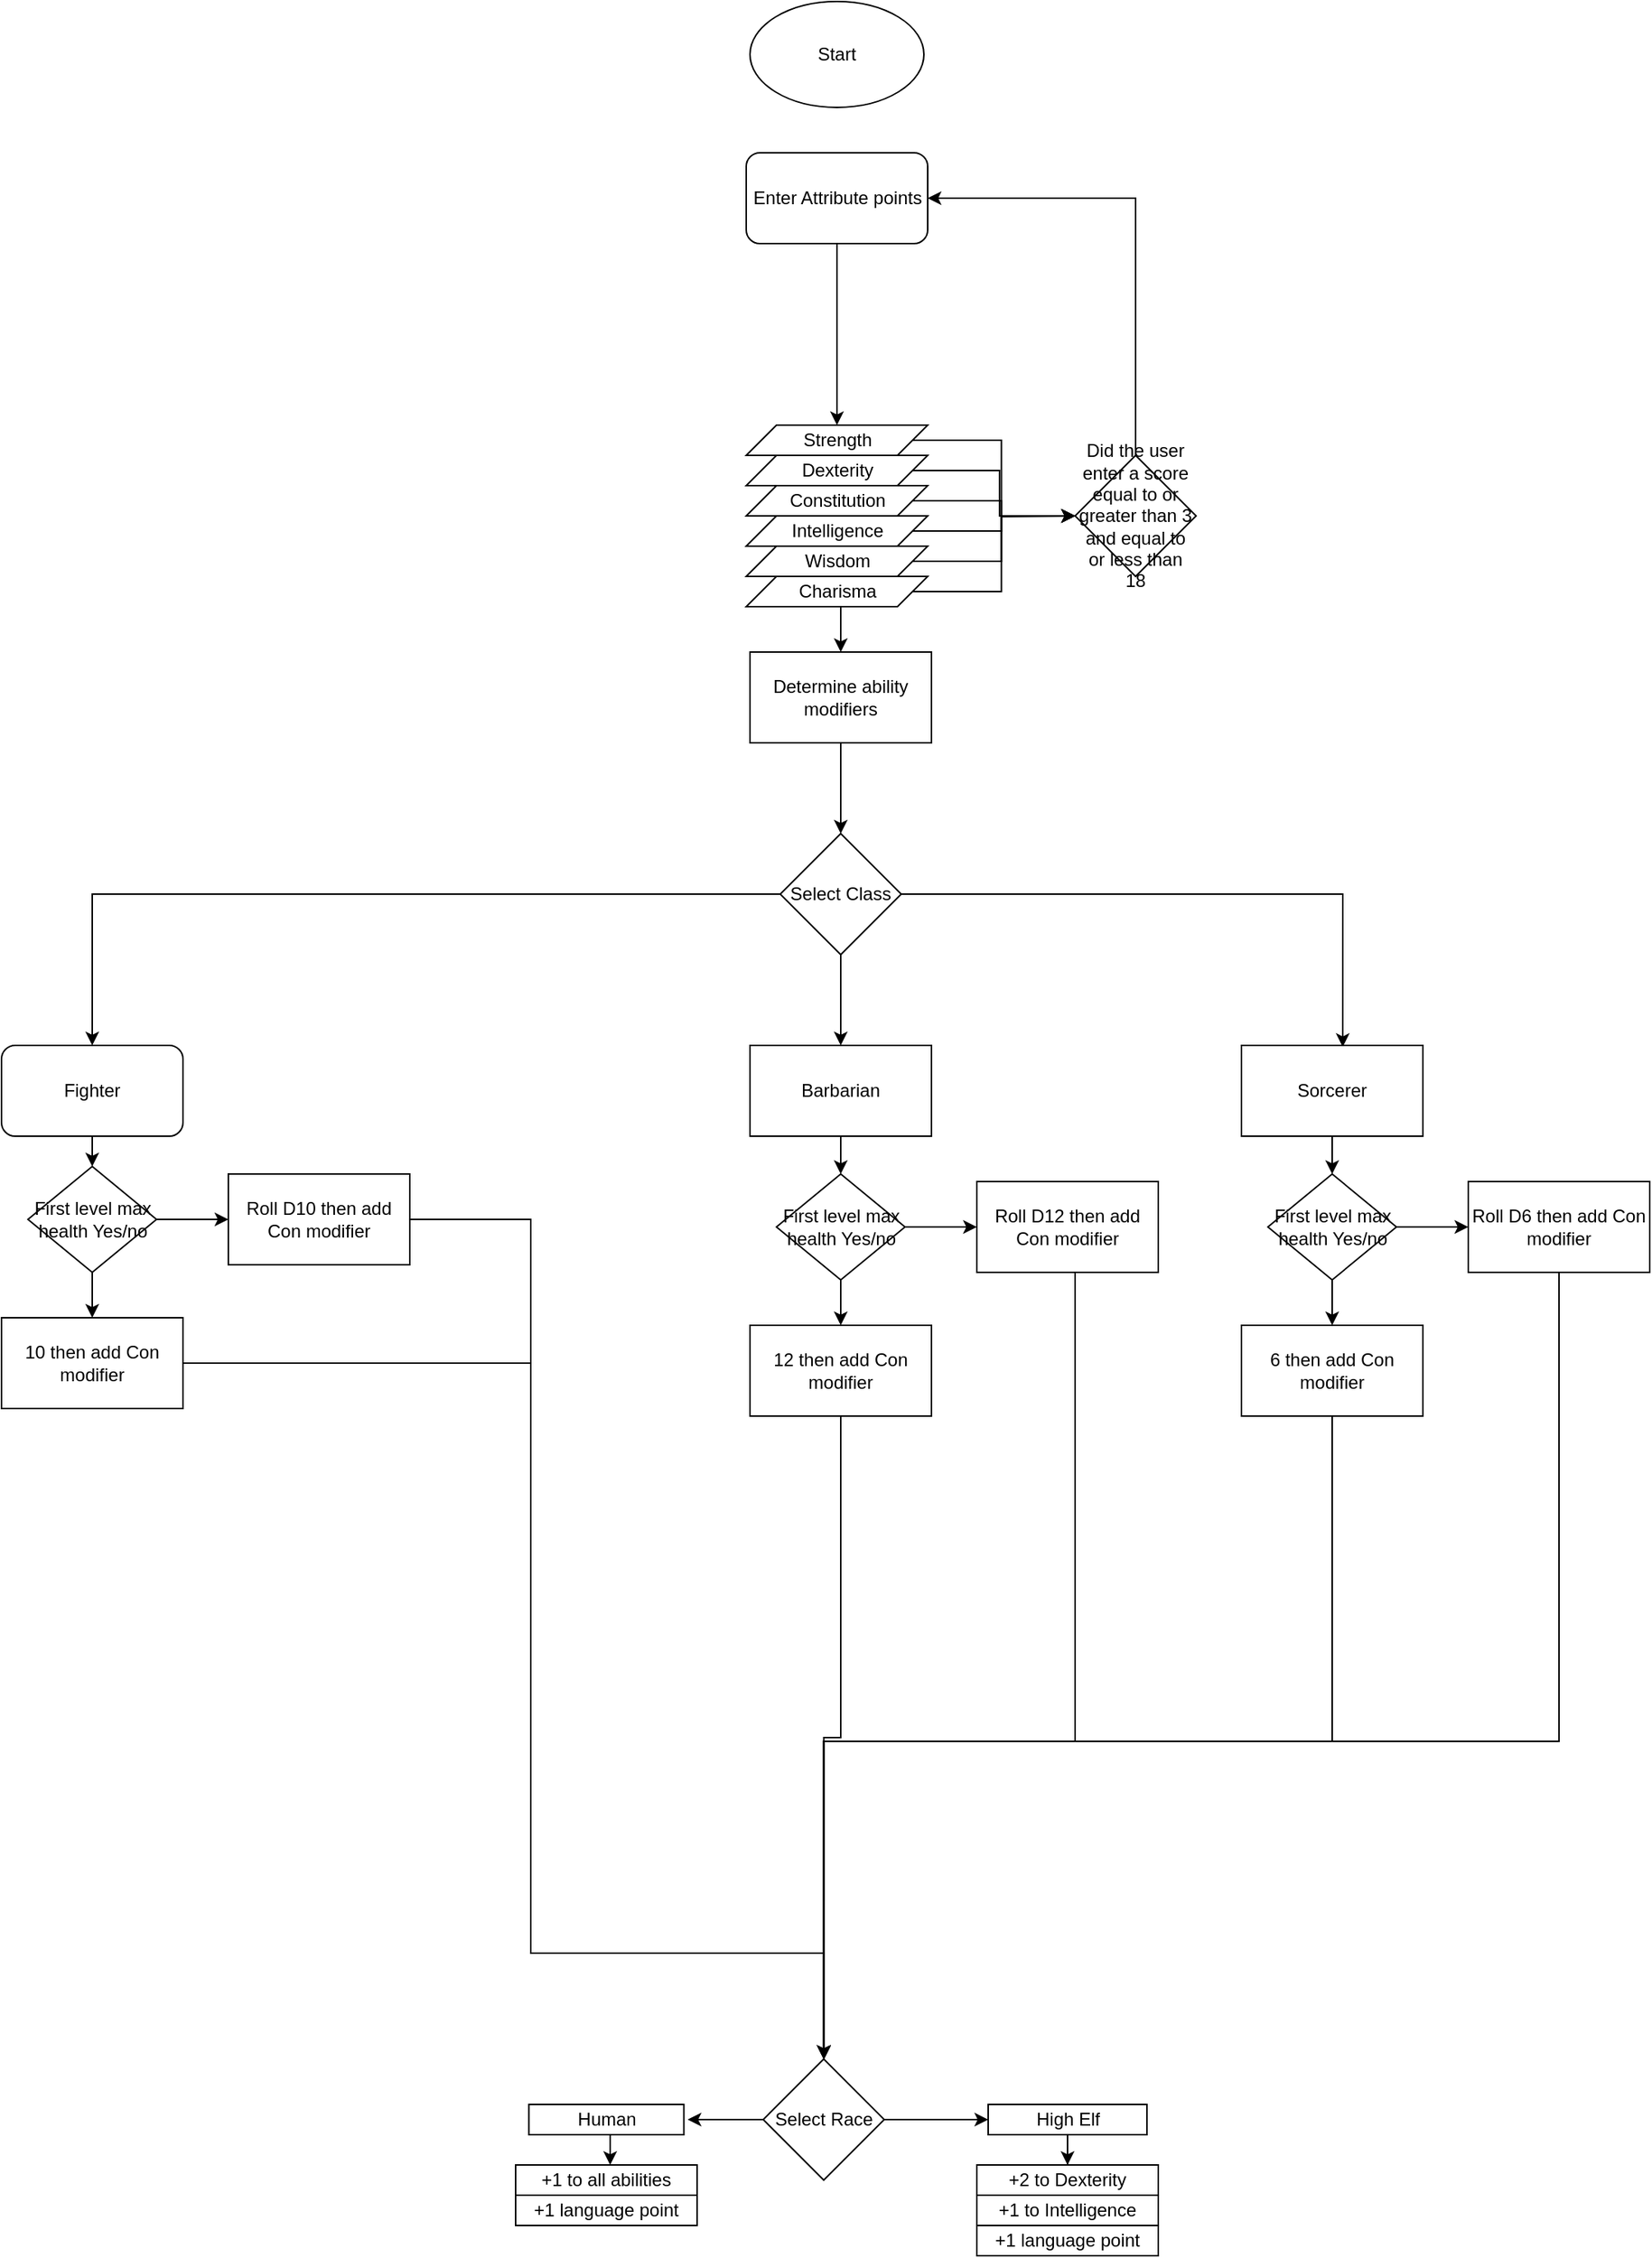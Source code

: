 <mxfile version="15.8.2" type="github">
  <diagram id="X4RONRSXPxtEk-pY084k" name="Page-1">
    <mxGraphModel dx="1780" dy="997" grid="1" gridSize="10" guides="1" tooltips="1" connect="1" arrows="1" fold="1" page="1" pageScale="1" pageWidth="850" pageHeight="1100" math="0" shadow="0">
      <root>
        <mxCell id="0" />
        <mxCell id="1" parent="0" />
        <mxCell id="t7SBhwgOtjBNJXpIN4MO-39" style="edgeStyle=orthogonalEdgeStyle;rounded=0;orthogonalLoop=1;jettySize=auto;html=1;exitX=0.5;exitY=1;exitDx=0;exitDy=0;entryX=0.5;entryY=0;entryDx=0;entryDy=0;" edge="1" parent="1">
          <mxGeometry relative="1" as="geometry">
            <mxPoint x="422.5" y="160" as="sourcePoint" />
            <mxPoint x="422.5" y="160" as="targetPoint" />
          </mxGeometry>
        </mxCell>
        <mxCell id="t7SBhwgOtjBNJXpIN4MO-43" style="edgeStyle=orthogonalEdgeStyle;rounded=0;orthogonalLoop=1;jettySize=auto;html=1;exitX=0.5;exitY=1;exitDx=0;exitDy=0;" edge="1" parent="1">
          <mxGeometry relative="1" as="geometry">
            <mxPoint x="420" y="320" as="sourcePoint" />
            <mxPoint x="420" y="320" as="targetPoint" />
          </mxGeometry>
        </mxCell>
        <mxCell id="t7SBhwgOtjBNJXpIN4MO-49" value="Start" style="ellipse;whiteSpace=wrap;html=1;" vertex="1" parent="1">
          <mxGeometry x="365" y="20" width="115" height="70" as="geometry" />
        </mxCell>
        <mxCell id="t7SBhwgOtjBNJXpIN4MO-147" style="edgeStyle=orthogonalEdgeStyle;rounded=0;orthogonalLoop=1;jettySize=auto;html=1;entryX=0.5;entryY=0;entryDx=0;entryDy=0;" edge="1" parent="1" source="t7SBhwgOtjBNJXpIN4MO-51" target="t7SBhwgOtjBNJXpIN4MO-52">
          <mxGeometry relative="1" as="geometry" />
        </mxCell>
        <mxCell id="t7SBhwgOtjBNJXpIN4MO-51" value="Enter Attribute points" style="rounded=1;whiteSpace=wrap;html=1;" vertex="1" parent="1">
          <mxGeometry x="362.5" y="120" width="120" height="60" as="geometry" />
        </mxCell>
        <mxCell id="t7SBhwgOtjBNJXpIN4MO-139" style="edgeStyle=orthogonalEdgeStyle;rounded=0;orthogonalLoop=1;jettySize=auto;html=1;entryX=0;entryY=0.5;entryDx=0;entryDy=0;" edge="1" parent="1" source="t7SBhwgOtjBNJXpIN4MO-52" target="t7SBhwgOtjBNJXpIN4MO-138">
          <mxGeometry relative="1" as="geometry" />
        </mxCell>
        <mxCell id="t7SBhwgOtjBNJXpIN4MO-52" value="Strength" style="shape=parallelogram;perimeter=parallelogramPerimeter;whiteSpace=wrap;html=1;fixedSize=1;" vertex="1" parent="1">
          <mxGeometry x="362.5" y="300" width="120" height="20" as="geometry" />
        </mxCell>
        <mxCell id="t7SBhwgOtjBNJXpIN4MO-140" style="edgeStyle=orthogonalEdgeStyle;rounded=0;orthogonalLoop=1;jettySize=auto;html=1;" edge="1" parent="1" source="t7SBhwgOtjBNJXpIN4MO-53">
          <mxGeometry relative="1" as="geometry">
            <mxPoint x="580" y="360" as="targetPoint" />
            <Array as="points">
              <mxPoint x="530" y="330" />
              <mxPoint x="530" y="360" />
            </Array>
          </mxGeometry>
        </mxCell>
        <mxCell id="t7SBhwgOtjBNJXpIN4MO-53" value="Dexterity" style="shape=parallelogram;perimeter=parallelogramPerimeter;whiteSpace=wrap;html=1;fixedSize=1;" vertex="1" parent="1">
          <mxGeometry x="362.5" y="320" width="120" height="20" as="geometry" />
        </mxCell>
        <mxCell id="t7SBhwgOtjBNJXpIN4MO-141" style="edgeStyle=orthogonalEdgeStyle;rounded=0;orthogonalLoop=1;jettySize=auto;html=1;entryX=0;entryY=0.5;entryDx=0;entryDy=0;" edge="1" parent="1" source="t7SBhwgOtjBNJXpIN4MO-54" target="t7SBhwgOtjBNJXpIN4MO-138">
          <mxGeometry relative="1" as="geometry" />
        </mxCell>
        <mxCell id="t7SBhwgOtjBNJXpIN4MO-54" value="Constitution" style="shape=parallelogram;perimeter=parallelogramPerimeter;whiteSpace=wrap;html=1;fixedSize=1;" vertex="1" parent="1">
          <mxGeometry x="362.5" y="340" width="120" height="20" as="geometry" />
        </mxCell>
        <mxCell id="t7SBhwgOtjBNJXpIN4MO-142" style="edgeStyle=orthogonalEdgeStyle;rounded=0;orthogonalLoop=1;jettySize=auto;html=1;" edge="1" parent="1" source="t7SBhwgOtjBNJXpIN4MO-55">
          <mxGeometry relative="1" as="geometry">
            <mxPoint x="580" y="360" as="targetPoint" />
          </mxGeometry>
        </mxCell>
        <mxCell id="t7SBhwgOtjBNJXpIN4MO-55" value="Intelligence" style="shape=parallelogram;perimeter=parallelogramPerimeter;whiteSpace=wrap;html=1;fixedSize=1;" vertex="1" parent="1">
          <mxGeometry x="362.5" y="360" width="120" height="20" as="geometry" />
        </mxCell>
        <mxCell id="t7SBhwgOtjBNJXpIN4MO-143" style="edgeStyle=orthogonalEdgeStyle;rounded=0;orthogonalLoop=1;jettySize=auto;html=1;entryX=0;entryY=0.5;entryDx=0;entryDy=0;" edge="1" parent="1" source="t7SBhwgOtjBNJXpIN4MO-56" target="t7SBhwgOtjBNJXpIN4MO-138">
          <mxGeometry relative="1" as="geometry" />
        </mxCell>
        <mxCell id="t7SBhwgOtjBNJXpIN4MO-56" value="Wisdom" style="shape=parallelogram;perimeter=parallelogramPerimeter;whiteSpace=wrap;html=1;fixedSize=1;" vertex="1" parent="1">
          <mxGeometry x="362.5" y="380" width="120" height="20" as="geometry" />
        </mxCell>
        <mxCell id="t7SBhwgOtjBNJXpIN4MO-85" style="edgeStyle=orthogonalEdgeStyle;rounded=0;orthogonalLoop=1;jettySize=auto;html=1;exitX=0.5;exitY=1;exitDx=0;exitDy=0;entryX=0.5;entryY=0;entryDx=0;entryDy=0;" edge="1" parent="1" source="t7SBhwgOtjBNJXpIN4MO-57" target="t7SBhwgOtjBNJXpIN4MO-71">
          <mxGeometry relative="1" as="geometry" />
        </mxCell>
        <mxCell id="t7SBhwgOtjBNJXpIN4MO-145" style="edgeStyle=orthogonalEdgeStyle;rounded=0;orthogonalLoop=1;jettySize=auto;html=1;entryX=0;entryY=0.5;entryDx=0;entryDy=0;" edge="1" parent="1" source="t7SBhwgOtjBNJXpIN4MO-57" target="t7SBhwgOtjBNJXpIN4MO-138">
          <mxGeometry relative="1" as="geometry" />
        </mxCell>
        <mxCell id="t7SBhwgOtjBNJXpIN4MO-57" value="Charisma" style="shape=parallelogram;perimeter=parallelogramPerimeter;whiteSpace=wrap;html=1;fixedSize=1;" vertex="1" parent="1">
          <mxGeometry x="362.5" y="400" width="120" height="20" as="geometry" />
        </mxCell>
        <mxCell id="t7SBhwgOtjBNJXpIN4MO-94" style="edgeStyle=orthogonalEdgeStyle;rounded=0;orthogonalLoop=1;jettySize=auto;html=1;entryX=0.5;entryY=0;entryDx=0;entryDy=0;" edge="1" parent="1" source="t7SBhwgOtjBNJXpIN4MO-61" target="t7SBhwgOtjBNJXpIN4MO-83">
          <mxGeometry relative="1" as="geometry" />
        </mxCell>
        <mxCell id="t7SBhwgOtjBNJXpIN4MO-101" style="edgeStyle=orthogonalEdgeStyle;rounded=0;orthogonalLoop=1;jettySize=auto;html=1;" edge="1" parent="1" source="t7SBhwgOtjBNJXpIN4MO-61" target="t7SBhwgOtjBNJXpIN4MO-62">
          <mxGeometry relative="1" as="geometry" />
        </mxCell>
        <mxCell id="t7SBhwgOtjBNJXpIN4MO-118" style="edgeStyle=orthogonalEdgeStyle;rounded=0;orthogonalLoop=1;jettySize=auto;html=1;entryX=0.558;entryY=0.017;entryDx=0;entryDy=0;entryPerimeter=0;" edge="1" parent="1" source="t7SBhwgOtjBNJXpIN4MO-61" target="t7SBhwgOtjBNJXpIN4MO-110">
          <mxGeometry relative="1" as="geometry" />
        </mxCell>
        <mxCell id="t7SBhwgOtjBNJXpIN4MO-61" value="Select Class" style="rhombus;whiteSpace=wrap;html=1;" vertex="1" parent="1">
          <mxGeometry x="385" y="570" width="80" height="80" as="geometry" />
        </mxCell>
        <mxCell id="t7SBhwgOtjBNJXpIN4MO-87" style="edgeStyle=orthogonalEdgeStyle;rounded=0;orthogonalLoop=1;jettySize=auto;html=1;exitX=0.5;exitY=1;exitDx=0;exitDy=0;entryX=0.5;entryY=0;entryDx=0;entryDy=0;" edge="1" parent="1" source="t7SBhwgOtjBNJXpIN4MO-62" target="t7SBhwgOtjBNJXpIN4MO-66">
          <mxGeometry relative="1" as="geometry" />
        </mxCell>
        <mxCell id="t7SBhwgOtjBNJXpIN4MO-62" value="Fighter" style="rounded=1;whiteSpace=wrap;html=1;" vertex="1" parent="1">
          <mxGeometry x="-130" y="710" width="120" height="60" as="geometry" />
        </mxCell>
        <mxCell id="t7SBhwgOtjBNJXpIN4MO-88" style="edgeStyle=orthogonalEdgeStyle;rounded=0;orthogonalLoop=1;jettySize=auto;html=1;exitX=1;exitY=0.5;exitDx=0;exitDy=0;" edge="1" parent="1" source="t7SBhwgOtjBNJXpIN4MO-66" target="t7SBhwgOtjBNJXpIN4MO-73">
          <mxGeometry relative="1" as="geometry" />
        </mxCell>
        <mxCell id="t7SBhwgOtjBNJXpIN4MO-89" style="edgeStyle=orthogonalEdgeStyle;rounded=0;orthogonalLoop=1;jettySize=auto;html=1;exitX=0.5;exitY=1;exitDx=0;exitDy=0;entryX=0.5;entryY=0;entryDx=0;entryDy=0;" edge="1" parent="1" source="t7SBhwgOtjBNJXpIN4MO-66" target="t7SBhwgOtjBNJXpIN4MO-74">
          <mxGeometry relative="1" as="geometry" />
        </mxCell>
        <mxCell id="t7SBhwgOtjBNJXpIN4MO-66" value="&lt;div&gt;First level max health Yes/no&lt;/div&gt;" style="rhombus;whiteSpace=wrap;html=1;" vertex="1" parent="1">
          <mxGeometry x="-112.5" y="790" width="85" height="70" as="geometry" />
        </mxCell>
        <mxCell id="t7SBhwgOtjBNJXpIN4MO-86" style="edgeStyle=orthogonalEdgeStyle;rounded=0;orthogonalLoop=1;jettySize=auto;html=1;" edge="1" parent="1" source="t7SBhwgOtjBNJXpIN4MO-71" target="t7SBhwgOtjBNJXpIN4MO-61">
          <mxGeometry relative="1" as="geometry" />
        </mxCell>
        <mxCell id="t7SBhwgOtjBNJXpIN4MO-71" value="&lt;div&gt;Determine ability modifiers&lt;/div&gt;" style="rounded=0;whiteSpace=wrap;html=1;" vertex="1" parent="1">
          <mxGeometry x="365" y="450" width="120" height="60" as="geometry" />
        </mxCell>
        <mxCell id="t7SBhwgOtjBNJXpIN4MO-99" style="edgeStyle=orthogonalEdgeStyle;rounded=0;orthogonalLoop=1;jettySize=auto;html=1;entryX=0.5;entryY=0;entryDx=0;entryDy=0;" edge="1" parent="1" source="t7SBhwgOtjBNJXpIN4MO-73" target="t7SBhwgOtjBNJXpIN4MO-75">
          <mxGeometry relative="1" as="geometry">
            <Array as="points">
              <mxPoint x="220" y="825" />
              <mxPoint x="220" y="1310" />
              <mxPoint x="414" y="1310" />
            </Array>
          </mxGeometry>
        </mxCell>
        <mxCell id="t7SBhwgOtjBNJXpIN4MO-73" value="Roll D10 then add Con modifier" style="rounded=0;whiteSpace=wrap;html=1;" vertex="1" parent="1">
          <mxGeometry x="20" y="795" width="120" height="60" as="geometry" />
        </mxCell>
        <mxCell id="t7SBhwgOtjBNJXpIN4MO-100" style="edgeStyle=orthogonalEdgeStyle;rounded=0;orthogonalLoop=1;jettySize=auto;html=1;" edge="1" parent="1" source="t7SBhwgOtjBNJXpIN4MO-74" target="t7SBhwgOtjBNJXpIN4MO-75">
          <mxGeometry relative="1" as="geometry">
            <Array as="points">
              <mxPoint x="220" y="920" />
              <mxPoint x="220" y="1310" />
              <mxPoint x="414" y="1310" />
            </Array>
          </mxGeometry>
        </mxCell>
        <mxCell id="t7SBhwgOtjBNJXpIN4MO-74" value="10 then add Con modifier" style="rounded=0;whiteSpace=wrap;html=1;" vertex="1" parent="1">
          <mxGeometry x="-130" y="890" width="120" height="60" as="geometry" />
        </mxCell>
        <mxCell id="t7SBhwgOtjBNJXpIN4MO-91" style="edgeStyle=orthogonalEdgeStyle;rounded=0;orthogonalLoop=1;jettySize=auto;html=1;exitX=0;exitY=0.5;exitDx=0;exitDy=0;entryX=1;entryY=0.5;entryDx=0;entryDy=0;" edge="1" parent="1" source="t7SBhwgOtjBNJXpIN4MO-75">
          <mxGeometry relative="1" as="geometry">
            <mxPoint x="323.75" y="1420" as="targetPoint" />
            <Array as="points">
              <mxPoint x="350" y="1420" />
              <mxPoint x="350" y="1420" />
            </Array>
          </mxGeometry>
        </mxCell>
        <mxCell id="t7SBhwgOtjBNJXpIN4MO-134" style="edgeStyle=orthogonalEdgeStyle;rounded=0;orthogonalLoop=1;jettySize=auto;html=1;entryX=0;entryY=0.5;entryDx=0;entryDy=0;" edge="1" parent="1" source="t7SBhwgOtjBNJXpIN4MO-75" target="t7SBhwgOtjBNJXpIN4MO-117">
          <mxGeometry relative="1" as="geometry" />
        </mxCell>
        <mxCell id="t7SBhwgOtjBNJXpIN4MO-75" value="Select Race" style="rhombus;whiteSpace=wrap;html=1;" vertex="1" parent="1">
          <mxGeometry x="373.75" y="1380" width="80" height="80" as="geometry" />
        </mxCell>
        <mxCell id="t7SBhwgOtjBNJXpIN4MO-92" style="edgeStyle=orthogonalEdgeStyle;rounded=0;orthogonalLoop=1;jettySize=auto;html=1;entryX=0.5;entryY=0;entryDx=0;entryDy=0;" edge="1" parent="1">
          <mxGeometry relative="1" as="geometry">
            <mxPoint x="272.55" y="1430" as="sourcePoint" />
            <mxPoint x="272.5" y="1450" as="targetPoint" />
          </mxGeometry>
        </mxCell>
        <mxCell id="t7SBhwgOtjBNJXpIN4MO-76" value="Human" style="rounded=0;whiteSpace=wrap;html=1;" vertex="1" parent="1">
          <mxGeometry x="218.75" y="1410" width="102.5" height="20" as="geometry" />
        </mxCell>
        <mxCell id="t7SBhwgOtjBNJXpIN4MO-77" value="+1 to all abilities" style="rounded=0;whiteSpace=wrap;html=1;" vertex="1" parent="1">
          <mxGeometry x="210" y="1450" width="120" height="20" as="geometry" />
        </mxCell>
        <mxCell id="t7SBhwgOtjBNJXpIN4MO-82" value="+1 language point" style="rounded=0;whiteSpace=wrap;html=1;" vertex="1" parent="1">
          <mxGeometry x="210" y="1470" width="120" height="20" as="geometry" />
        </mxCell>
        <mxCell id="t7SBhwgOtjBNJXpIN4MO-107" style="edgeStyle=orthogonalEdgeStyle;rounded=0;orthogonalLoop=1;jettySize=auto;html=1;exitX=0.5;exitY=1;exitDx=0;exitDy=0;entryX=0.5;entryY=0;entryDx=0;entryDy=0;" edge="1" parent="1" source="t7SBhwgOtjBNJXpIN4MO-83" target="t7SBhwgOtjBNJXpIN4MO-104">
          <mxGeometry relative="1" as="geometry" />
        </mxCell>
        <mxCell id="t7SBhwgOtjBNJXpIN4MO-83" value="&lt;div&gt;Barbarian&lt;/div&gt;" style="rounded=0;whiteSpace=wrap;html=1;" vertex="1" parent="1">
          <mxGeometry x="365" y="710" width="120" height="60" as="geometry" />
        </mxCell>
        <mxCell id="t7SBhwgOtjBNJXpIN4MO-102" style="edgeStyle=orthogonalEdgeStyle;rounded=0;orthogonalLoop=1;jettySize=auto;html=1;exitX=1;exitY=0.5;exitDx=0;exitDy=0;" edge="1" parent="1" source="t7SBhwgOtjBNJXpIN4MO-104" target="t7SBhwgOtjBNJXpIN4MO-105">
          <mxGeometry relative="1" as="geometry" />
        </mxCell>
        <mxCell id="t7SBhwgOtjBNJXpIN4MO-103" style="edgeStyle=orthogonalEdgeStyle;rounded=0;orthogonalLoop=1;jettySize=auto;html=1;exitX=0.5;exitY=1;exitDx=0;exitDy=0;entryX=0.5;entryY=0;entryDx=0;entryDy=0;" edge="1" parent="1" source="t7SBhwgOtjBNJXpIN4MO-104" target="t7SBhwgOtjBNJXpIN4MO-106">
          <mxGeometry relative="1" as="geometry" />
        </mxCell>
        <mxCell id="t7SBhwgOtjBNJXpIN4MO-104" value="&lt;div&gt;First level max health Yes/no&lt;/div&gt;" style="rhombus;whiteSpace=wrap;html=1;" vertex="1" parent="1">
          <mxGeometry x="382.5" y="795" width="85" height="70" as="geometry" />
        </mxCell>
        <mxCell id="t7SBhwgOtjBNJXpIN4MO-109" style="edgeStyle=orthogonalEdgeStyle;rounded=0;orthogonalLoop=1;jettySize=auto;html=1;entryX=0.5;entryY=0;entryDx=0;entryDy=0;" edge="1" parent="1" source="t7SBhwgOtjBNJXpIN4MO-105" target="t7SBhwgOtjBNJXpIN4MO-75">
          <mxGeometry relative="1" as="geometry">
            <Array as="points">
              <mxPoint x="580" y="1170" />
              <mxPoint x="414" y="1170" />
            </Array>
          </mxGeometry>
        </mxCell>
        <mxCell id="t7SBhwgOtjBNJXpIN4MO-105" value="Roll D12 then add Con modifier" style="rounded=0;whiteSpace=wrap;html=1;" vertex="1" parent="1">
          <mxGeometry x="515" y="800" width="120" height="60" as="geometry" />
        </mxCell>
        <mxCell id="t7SBhwgOtjBNJXpIN4MO-108" style="edgeStyle=orthogonalEdgeStyle;rounded=0;orthogonalLoop=1;jettySize=auto;html=1;entryX=0.5;entryY=0;entryDx=0;entryDy=0;" edge="1" parent="1" source="t7SBhwgOtjBNJXpIN4MO-106" target="t7SBhwgOtjBNJXpIN4MO-75">
          <mxGeometry relative="1" as="geometry" />
        </mxCell>
        <mxCell id="t7SBhwgOtjBNJXpIN4MO-106" value="12 then add Con modifier" style="rounded=0;whiteSpace=wrap;html=1;" vertex="1" parent="1">
          <mxGeometry x="365" y="895" width="120" height="60" as="geometry" />
        </mxCell>
        <mxCell id="t7SBhwgOtjBNJXpIN4MO-119" style="edgeStyle=orthogonalEdgeStyle;rounded=0;orthogonalLoop=1;jettySize=auto;html=1;entryX=0.5;entryY=0;entryDx=0;entryDy=0;" edge="1" parent="1" source="t7SBhwgOtjBNJXpIN4MO-110" target="t7SBhwgOtjBNJXpIN4MO-113">
          <mxGeometry relative="1" as="geometry" />
        </mxCell>
        <mxCell id="t7SBhwgOtjBNJXpIN4MO-110" value="&lt;div&gt;Sorcerer&lt;/div&gt;" style="rounded=0;whiteSpace=wrap;html=1;" vertex="1" parent="1">
          <mxGeometry x="690" y="710" width="120" height="60" as="geometry" />
        </mxCell>
        <mxCell id="t7SBhwgOtjBNJXpIN4MO-111" style="edgeStyle=orthogonalEdgeStyle;rounded=0;orthogonalLoop=1;jettySize=auto;html=1;exitX=1;exitY=0.5;exitDx=0;exitDy=0;" edge="1" parent="1" source="t7SBhwgOtjBNJXpIN4MO-113" target="t7SBhwgOtjBNJXpIN4MO-114">
          <mxGeometry relative="1" as="geometry" />
        </mxCell>
        <mxCell id="t7SBhwgOtjBNJXpIN4MO-112" style="edgeStyle=orthogonalEdgeStyle;rounded=0;orthogonalLoop=1;jettySize=auto;html=1;exitX=0.5;exitY=1;exitDx=0;exitDy=0;entryX=0.5;entryY=0;entryDx=0;entryDy=0;" edge="1" parent="1" source="t7SBhwgOtjBNJXpIN4MO-113" target="t7SBhwgOtjBNJXpIN4MO-115">
          <mxGeometry relative="1" as="geometry" />
        </mxCell>
        <mxCell id="t7SBhwgOtjBNJXpIN4MO-113" value="&lt;div&gt;First level max health Yes/no&lt;/div&gt;" style="rhombus;whiteSpace=wrap;html=1;" vertex="1" parent="1">
          <mxGeometry x="707.5" y="795" width="85" height="70" as="geometry" />
        </mxCell>
        <mxCell id="t7SBhwgOtjBNJXpIN4MO-121" style="edgeStyle=orthogonalEdgeStyle;rounded=0;orthogonalLoop=1;jettySize=auto;html=1;entryX=0.5;entryY=0;entryDx=0;entryDy=0;" edge="1" parent="1" source="t7SBhwgOtjBNJXpIN4MO-114" target="t7SBhwgOtjBNJXpIN4MO-75">
          <mxGeometry relative="1" as="geometry">
            <Array as="points">
              <mxPoint x="900" y="1170" />
              <mxPoint x="414" y="1170" />
            </Array>
          </mxGeometry>
        </mxCell>
        <mxCell id="t7SBhwgOtjBNJXpIN4MO-114" value="Roll D6 then add Con modifier" style="rounded=0;whiteSpace=wrap;html=1;" vertex="1" parent="1">
          <mxGeometry x="840" y="800" width="120" height="60" as="geometry" />
        </mxCell>
        <mxCell id="t7SBhwgOtjBNJXpIN4MO-120" style="edgeStyle=orthogonalEdgeStyle;rounded=0;orthogonalLoop=1;jettySize=auto;html=1;entryX=0.5;entryY=0;entryDx=0;entryDy=0;" edge="1" parent="1" source="t7SBhwgOtjBNJXpIN4MO-115" target="t7SBhwgOtjBNJXpIN4MO-75">
          <mxGeometry relative="1" as="geometry">
            <Array as="points">
              <mxPoint x="750" y="1170" />
              <mxPoint x="414" y="1170" />
            </Array>
          </mxGeometry>
        </mxCell>
        <mxCell id="t7SBhwgOtjBNJXpIN4MO-115" value="6 then add Con modifier" style="rounded=0;whiteSpace=wrap;html=1;" vertex="1" parent="1">
          <mxGeometry x="690" y="895" width="120" height="60" as="geometry" />
        </mxCell>
        <mxCell id="t7SBhwgOtjBNJXpIN4MO-133" style="edgeStyle=orthogonalEdgeStyle;rounded=0;orthogonalLoop=1;jettySize=auto;html=1;entryX=0.5;entryY=0;entryDx=0;entryDy=0;" edge="1" parent="1" source="t7SBhwgOtjBNJXpIN4MO-117" target="t7SBhwgOtjBNJXpIN4MO-126">
          <mxGeometry relative="1" as="geometry" />
        </mxCell>
        <mxCell id="t7SBhwgOtjBNJXpIN4MO-117" value="High Elf" style="rounded=0;whiteSpace=wrap;html=1;" vertex="1" parent="1">
          <mxGeometry x="522.5" y="1410" width="105" height="20" as="geometry" />
        </mxCell>
        <mxCell id="t7SBhwgOtjBNJXpIN4MO-126" value="+2 to Dexterity" style="rounded=0;whiteSpace=wrap;html=1;" vertex="1" parent="1">
          <mxGeometry x="515" y="1450" width="120" height="20" as="geometry" />
        </mxCell>
        <mxCell id="t7SBhwgOtjBNJXpIN4MO-131" value="+1 to Intelligence" style="rounded=0;whiteSpace=wrap;html=1;" vertex="1" parent="1">
          <mxGeometry x="515" y="1470" width="120" height="20" as="geometry" />
        </mxCell>
        <mxCell id="t7SBhwgOtjBNJXpIN4MO-135" value="+1 language point" style="rounded=0;whiteSpace=wrap;html=1;" vertex="1" parent="1">
          <mxGeometry x="515" y="1490" width="120" height="20" as="geometry" />
        </mxCell>
        <mxCell id="t7SBhwgOtjBNJXpIN4MO-146" style="edgeStyle=orthogonalEdgeStyle;rounded=0;orthogonalLoop=1;jettySize=auto;html=1;entryX=1;entryY=0.5;entryDx=0;entryDy=0;" edge="1" parent="1" source="t7SBhwgOtjBNJXpIN4MO-138" target="t7SBhwgOtjBNJXpIN4MO-51">
          <mxGeometry relative="1" as="geometry">
            <Array as="points">
              <mxPoint x="620" y="150" />
            </Array>
          </mxGeometry>
        </mxCell>
        <mxCell id="t7SBhwgOtjBNJXpIN4MO-138" value="Did the user enter a score equal to or greater than 3 and equal to or less than 18" style="rhombus;whiteSpace=wrap;html=1;" vertex="1" parent="1">
          <mxGeometry x="580" y="320" width="80" height="80" as="geometry" />
        </mxCell>
      </root>
    </mxGraphModel>
  </diagram>
</mxfile>
